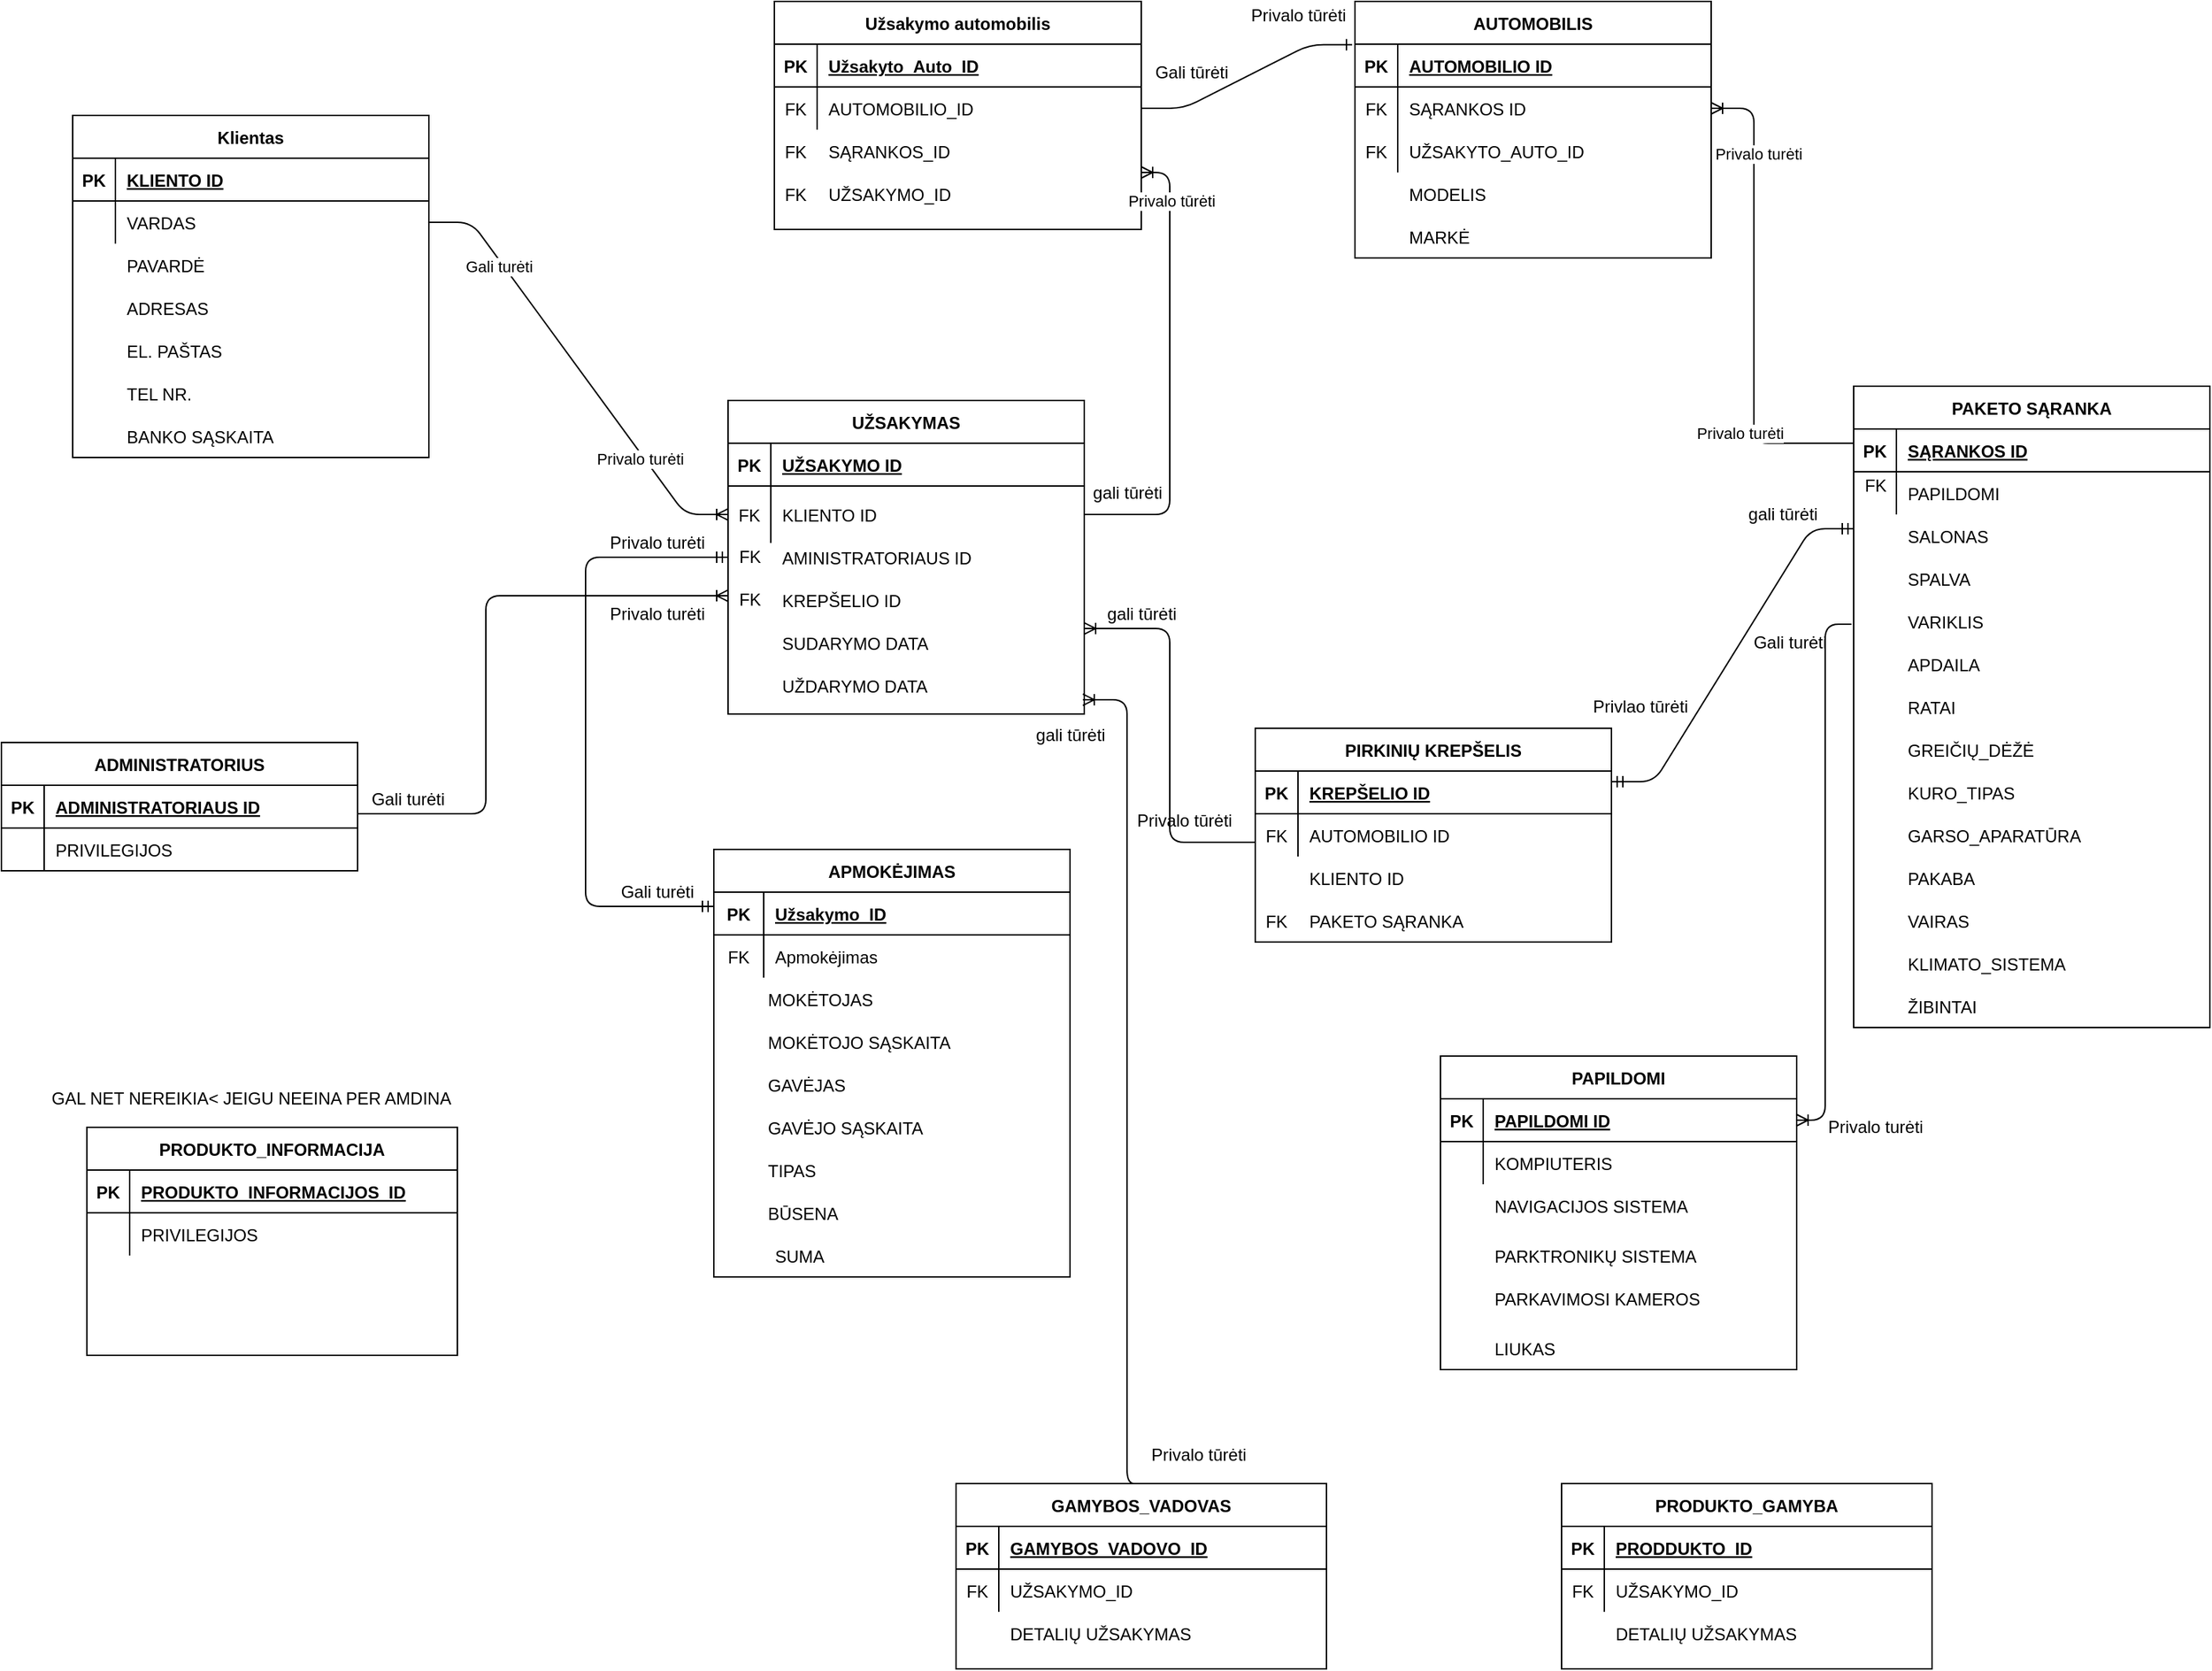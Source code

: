 <mxfile version="13.7.9" type="github">
  <diagram id="R2lEEEUBdFMjLlhIrx00" name="Page-1">
    <mxGraphModel dx="2076" dy="2260" grid="1" gridSize="10" guides="1" tooltips="1" connect="1" arrows="1" fold="1" page="1" pageScale="1" pageWidth="850" pageHeight="1100" math="0" shadow="0" extFonts="Permanent Marker^https://fonts.googleapis.com/css?family=Permanent+Marker">
      <root>
        <mxCell id="0" />
        <mxCell id="1" parent="0" />
        <mxCell id="_rreFQ8tZvN1P9uL5Hpa-2" value="VARDAS" style="shape=partialRectangle;overflow=hidden;connectable=0;fillColor=none;top=0;left=0;bottom=0;right=0;align=left;spacingLeft=6;" parent="1" vertex="1">
          <mxGeometry x="150" y="-600" width="220" height="30" as="geometry" />
        </mxCell>
        <mxCell id="_rreFQ8tZvN1P9uL5Hpa-3" value="PAVARDĖ" style="shape=partialRectangle;overflow=hidden;connectable=0;fillColor=none;top=0;left=0;bottom=0;right=0;align=left;spacingLeft=6;" parent="1" vertex="1">
          <mxGeometry x="150" y="-570" width="220" height="30" as="geometry" />
        </mxCell>
        <mxCell id="_rreFQ8tZvN1P9uL5Hpa-4" value="ADRESAS" style="shape=partialRectangle;overflow=hidden;connectable=0;fillColor=none;top=0;left=0;bottom=0;right=0;align=left;spacingLeft=6;" parent="1" vertex="1">
          <mxGeometry x="150" y="-540" width="220" height="30" as="geometry" />
        </mxCell>
        <mxCell id="_rreFQ8tZvN1P9uL5Hpa-5" value="EL. PAŠTAS" style="shape=partialRectangle;overflow=hidden;connectable=0;fillColor=none;top=0;left=0;bottom=0;right=0;align=left;spacingLeft=6;" parent="1" vertex="1">
          <mxGeometry x="150" y="-510" width="220" height="30" as="geometry" />
        </mxCell>
        <mxCell id="_rreFQ8tZvN1P9uL5Hpa-6" value="TEL NR." style="shape=partialRectangle;overflow=hidden;connectable=0;fillColor=none;top=0;left=0;bottom=0;right=0;align=left;spacingLeft=6;" parent="1" vertex="1">
          <mxGeometry x="150" y="-480" width="220" height="30" as="geometry" />
        </mxCell>
        <mxCell id="_rreFQ8tZvN1P9uL5Hpa-7" value="BANKO SĄSKAITA" style="shape=partialRectangle;overflow=hidden;connectable=0;fillColor=none;top=0;left=0;bottom=0;right=0;align=left;spacingLeft=6;" parent="1" vertex="1">
          <mxGeometry x="150" y="-450" width="220" height="30" as="geometry" />
        </mxCell>
        <mxCell id="_rreFQ8tZvN1P9uL5Hpa-22" value="" style="shape=partialRectangle;collapsible=0;dropTarget=0;pointerEvents=0;fillColor=none;points=[[0,0.5],[1,0.5]];portConstraint=eastwest;top=0;left=0;right=0;bottom=0;" parent="1" vertex="1">
          <mxGeometry x="975" y="-505" width="250" height="30" as="geometry" />
        </mxCell>
        <mxCell id="_rreFQ8tZvN1P9uL5Hpa-23" value="" style="shape=partialRectangle;overflow=hidden;connectable=0;fillColor=none;top=0;left=0;bottom=0;right=0;" parent="_rreFQ8tZvN1P9uL5Hpa-22" vertex="1">
          <mxGeometry width="30" height="30" as="geometry" />
        </mxCell>
        <mxCell id="_rreFQ8tZvN1P9uL5Hpa-25" value="MODELIS" style="shape=partialRectangle;overflow=hidden;connectable=0;fillColor=none;top=0;left=0;bottom=0;right=0;align=left;spacingLeft=6;" parent="1" vertex="1">
          <mxGeometry x="1050" y="-620" width="220" height="30" as="geometry" />
        </mxCell>
        <mxCell id="_rreFQ8tZvN1P9uL5Hpa-75" value="PAPILDOMI" style="shape=partialRectangle;overflow=hidden;connectable=0;fillColor=none;top=0;left=0;bottom=0;right=0;align=left;spacingLeft=6;" parent="1" vertex="1">
          <mxGeometry x="1400" y="-410" width="220" height="30" as="geometry" />
        </mxCell>
        <mxCell id="_rreFQ8tZvN1P9uL5Hpa-76" value="SALONAS" style="shape=partialRectangle;overflow=hidden;connectable=0;fillColor=none;top=0;left=0;bottom=0;right=0;align=left;spacingLeft=6;" parent="1" vertex="1">
          <mxGeometry x="1400" y="-380" width="220" height="30" as="geometry" />
        </mxCell>
        <mxCell id="_rreFQ8tZvN1P9uL5Hpa-77" value="SPALVA" style="shape=partialRectangle;overflow=hidden;connectable=0;fillColor=none;top=0;left=0;bottom=0;right=0;align=left;spacingLeft=6;" parent="1" vertex="1">
          <mxGeometry x="1400" y="-350" width="220" height="30" as="geometry" />
        </mxCell>
        <mxCell id="_rreFQ8tZvN1P9uL5Hpa-78" value="APDAILA" style="shape=partialRectangle;overflow=hidden;connectable=0;fillColor=none;top=0;left=0;bottom=0;right=0;align=left;spacingLeft=6;" parent="1" vertex="1">
          <mxGeometry x="1400" y="-290" width="220" height="30" as="geometry" />
        </mxCell>
        <mxCell id="_rreFQ8tZvN1P9uL5Hpa-79" value="VARIKLIS" style="shape=partialRectangle;overflow=hidden;connectable=0;fillColor=none;top=0;left=0;bottom=0;right=0;align=left;spacingLeft=6;" parent="1" vertex="1">
          <mxGeometry x="1400" y="-320" width="220" height="30" as="geometry" />
        </mxCell>
        <mxCell id="_rreFQ8tZvN1P9uL5Hpa-80" value="GREIČIŲ_DĖŽĖ" style="shape=partialRectangle;overflow=hidden;connectable=0;fillColor=none;top=0;left=0;bottom=0;right=0;align=left;spacingLeft=6;" parent="1" vertex="1">
          <mxGeometry x="1400" y="-230" width="220" height="30" as="geometry" />
        </mxCell>
        <mxCell id="_rreFQ8tZvN1P9uL5Hpa-81" value="KURO_TIPAS" style="shape=partialRectangle;overflow=hidden;connectable=0;fillColor=none;top=0;left=0;bottom=0;right=0;align=left;spacingLeft=6;" parent="1" vertex="1">
          <mxGeometry x="1400" y="-200" width="220" height="30" as="geometry" />
        </mxCell>
        <mxCell id="_rreFQ8tZvN1P9uL5Hpa-82" value="GARSO_APARATŪRA" style="shape=partialRectangle;overflow=hidden;connectable=0;fillColor=none;top=0;left=0;bottom=0;right=0;align=left;spacingLeft=6;" parent="1" vertex="1">
          <mxGeometry x="1400" y="-170" width="220" height="30" as="geometry" />
        </mxCell>
        <mxCell id="_rreFQ8tZvN1P9uL5Hpa-83" value="PAKABA" style="shape=partialRectangle;overflow=hidden;connectable=0;fillColor=none;top=0;left=0;bottom=0;right=0;align=left;spacingLeft=6;" parent="1" vertex="1">
          <mxGeometry x="1400" y="-140" width="220" height="30" as="geometry" />
        </mxCell>
        <mxCell id="_rreFQ8tZvN1P9uL5Hpa-84" value="VAIRAS" style="shape=partialRectangle;overflow=hidden;connectable=0;fillColor=none;top=0;left=0;bottom=0;right=0;align=left;spacingLeft=6;" parent="1" vertex="1">
          <mxGeometry x="1400" y="-110" width="220" height="30" as="geometry" />
        </mxCell>
        <mxCell id="_rreFQ8tZvN1P9uL5Hpa-85" value="KLIMATO_SISTEMA" style="shape=partialRectangle;overflow=hidden;connectable=0;fillColor=none;top=0;left=0;bottom=0;right=0;align=left;spacingLeft=6;" parent="1" vertex="1">
          <mxGeometry x="1400" y="-80" width="220" height="30" as="geometry" />
        </mxCell>
        <mxCell id="_rreFQ8tZvN1P9uL5Hpa-86" value="ŽIBINTAI" style="shape=partialRectangle;overflow=hidden;connectable=0;fillColor=none;top=0;left=0;bottom=0;right=0;align=left;spacingLeft=6;" parent="1" vertex="1">
          <mxGeometry x="1400" y="-50" width="220" height="30" as="geometry" />
        </mxCell>
        <mxCell id="_rreFQ8tZvN1P9uL5Hpa-87" value="NAVIGACIJOS SISTEMA" style="shape=partialRectangle;overflow=hidden;connectable=0;fillColor=none;top=0;left=0;bottom=0;right=0;align=left;spacingLeft=6;" parent="1" vertex="1">
          <mxGeometry x="1110" y="90" width="220" height="30" as="geometry" />
        </mxCell>
        <mxCell id="_rreFQ8tZvN1P9uL5Hpa-88" value="PARKTRONIKŲ SISTEMA" style="shape=partialRectangle;overflow=hidden;connectable=0;fillColor=none;top=0;left=0;bottom=0;right=0;align=left;spacingLeft=6;" parent="1" vertex="1">
          <mxGeometry x="1110" y="125" width="220" height="30" as="geometry" />
        </mxCell>
        <mxCell id="_rreFQ8tZvN1P9uL5Hpa-89" value="PARKAVIMOSI KAMEROS" style="shape=partialRectangle;overflow=hidden;connectable=0;fillColor=none;top=0;left=0;bottom=0;right=0;align=left;spacingLeft=6;" parent="1" vertex="1">
          <mxGeometry x="1110" y="155" width="220" height="30" as="geometry" />
        </mxCell>
        <mxCell id="_rreFQ8tZvN1P9uL5Hpa-90" value="LIUKAS" style="shape=partialRectangle;overflow=hidden;connectable=0;fillColor=none;top=0;left=0;bottom=0;right=0;align=left;spacingLeft=6;" parent="1" vertex="1">
          <mxGeometry x="1110" y="190" width="220" height="30" as="geometry" />
        </mxCell>
        <mxCell id="_rreFQ8tZvN1P9uL5Hpa-91" value="KOMPIUTERIS" style="shape=partialRectangle;overflow=hidden;connectable=0;fillColor=none;top=0;left=0;bottom=0;right=0;align=left;spacingLeft=6;" parent="1" vertex="1">
          <mxGeometry x="1110" y="60" width="220" height="30" as="geometry" />
        </mxCell>
        <mxCell id="_rreFQ8tZvN1P9uL5Hpa-106" value="" style="shape=partialRectangle;overflow=hidden;connectable=0;fillColor=none;top=0;left=0;bottom=0;right=0;align=left;spacingLeft=6;" parent="1" vertex="1">
          <mxGeometry x="610" y="-370" width="220" height="30" as="geometry" />
        </mxCell>
        <mxCell id="_rreFQ8tZvN1P9uL5Hpa-108" value="AMINISTRATORIAUS ID" style="shape=partialRectangle;overflow=hidden;connectable=0;fillColor=none;top=0;left=0;bottom=0;right=0;align=left;spacingLeft=6;" parent="1" vertex="1">
          <mxGeometry x="610" y="-365" width="220" height="30" as="geometry" />
        </mxCell>
        <mxCell id="_rreFQ8tZvN1P9uL5Hpa-109" value="UŽDARYMO DATA" style="shape=partialRectangle;overflow=hidden;connectable=0;fillColor=none;top=0;left=0;bottom=0;right=0;align=left;spacingLeft=6;" parent="1" vertex="1">
          <mxGeometry x="610" y="-275" width="220" height="30" as="geometry" />
        </mxCell>
        <mxCell id="_rreFQ8tZvN1P9uL5Hpa-126" value="MOKĖTOJAS" style="shape=partialRectangle;overflow=hidden;connectable=0;fillColor=none;top=0;left=0;bottom=0;right=0;align=left;spacingLeft=6;" parent="1" vertex="1">
          <mxGeometry x="600" y="-55" width="220" height="30" as="geometry" />
        </mxCell>
        <mxCell id="_rreFQ8tZvN1P9uL5Hpa-127" value="MOKĖTOJO SĄSKAITA" style="shape=partialRectangle;overflow=hidden;connectable=0;fillColor=none;top=0;left=0;bottom=0;right=0;align=left;spacingLeft=6;" parent="1" vertex="1">
          <mxGeometry x="600" y="-25" width="220" height="30" as="geometry" />
        </mxCell>
        <mxCell id="_rreFQ8tZvN1P9uL5Hpa-128" value="GAVĖJAS" style="shape=partialRectangle;overflow=hidden;connectable=0;fillColor=none;top=0;left=0;bottom=0;right=0;align=left;spacingLeft=6;" parent="1" vertex="1">
          <mxGeometry x="600" y="5" width="220" height="30" as="geometry" />
        </mxCell>
        <mxCell id="_rreFQ8tZvN1P9uL5Hpa-129" value="GAVĖJO SĄSKAITA" style="shape=partialRectangle;overflow=hidden;connectable=0;fillColor=none;top=0;left=0;bottom=0;right=0;align=left;spacingLeft=6;" parent="1" vertex="1">
          <mxGeometry x="600" y="35" width="220" height="30" as="geometry" />
        </mxCell>
        <mxCell id="_rreFQ8tZvN1P9uL5Hpa-130" value="TIPAS" style="shape=partialRectangle;overflow=hidden;connectable=0;fillColor=none;top=0;left=0;bottom=0;right=0;align=left;spacingLeft=6;" parent="1" vertex="1">
          <mxGeometry x="600" y="65" width="220" height="30" as="geometry" />
        </mxCell>
        <mxCell id="_rreFQ8tZvN1P9uL5Hpa-131" value="BŪSENA" style="shape=partialRectangle;overflow=hidden;connectable=0;fillColor=none;top=0;left=0;bottom=0;right=0;align=left;spacingLeft=6;" parent="1" vertex="1">
          <mxGeometry x="600" y="95" width="220" height="30" as="geometry" />
        </mxCell>
        <mxCell id="_rreFQ8tZvN1P9uL5Hpa-132" value="FK" style="text;html=1;align=center;verticalAlign=middle;resizable=0;points=[];autosize=1;" parent="1" vertex="1">
          <mxGeometry x="1370" y="-410" width="30" height="20" as="geometry" />
        </mxCell>
        <mxCell id="_rreFQ8tZvN1P9uL5Hpa-133" value="RATAI" style="shape=partialRectangle;overflow=hidden;connectable=0;fillColor=none;top=0;left=0;bottom=0;right=0;align=left;spacingLeft=6;" parent="1" vertex="1">
          <mxGeometry x="1400" y="-260" width="220" height="30" as="geometry" />
        </mxCell>
        <mxCell id="_rreFQ8tZvN1P9uL5Hpa-137" value="KLIENTO ID" style="shape=partialRectangle;overflow=hidden;connectable=0;fillColor=none;top=0;left=0;bottom=0;right=0;align=left;spacingLeft=6;" parent="1" vertex="1">
          <mxGeometry x="980" y="-140" width="220" height="30" as="geometry" />
        </mxCell>
        <mxCell id="_rreFQ8tZvN1P9uL5Hpa-119" value="Klientas" style="shape=table;startSize=30;container=1;collapsible=1;childLayout=tableLayout;fixedRows=1;rowLines=0;fontStyle=1;align=center;resizeLast=1;" parent="1" vertex="1">
          <mxGeometry x="120" y="-660" width="250" height="240" as="geometry" />
        </mxCell>
        <mxCell id="_rreFQ8tZvN1P9uL5Hpa-120" value="" style="shape=partialRectangle;collapsible=0;dropTarget=0;pointerEvents=0;fillColor=none;points=[[0,0.5],[1,0.5]];portConstraint=eastwest;top=0;left=0;right=0;bottom=1;" parent="_rreFQ8tZvN1P9uL5Hpa-119" vertex="1">
          <mxGeometry y="30" width="250" height="30" as="geometry" />
        </mxCell>
        <mxCell id="_rreFQ8tZvN1P9uL5Hpa-121" value="PK" style="shape=partialRectangle;overflow=hidden;connectable=0;fillColor=none;top=0;left=0;bottom=0;right=0;fontStyle=1;" parent="_rreFQ8tZvN1P9uL5Hpa-120" vertex="1">
          <mxGeometry width="30" height="30" as="geometry" />
        </mxCell>
        <mxCell id="_rreFQ8tZvN1P9uL5Hpa-122" value="KLIENTO ID" style="shape=partialRectangle;overflow=hidden;connectable=0;fillColor=none;top=0;left=0;bottom=0;right=0;align=left;spacingLeft=6;fontStyle=5;" parent="_rreFQ8tZvN1P9uL5Hpa-120" vertex="1">
          <mxGeometry x="30" width="220" height="30" as="geometry" />
        </mxCell>
        <mxCell id="_rreFQ8tZvN1P9uL5Hpa-123" value="" style="shape=partialRectangle;collapsible=0;dropTarget=0;pointerEvents=0;fillColor=none;points=[[0,0.5],[1,0.5]];portConstraint=eastwest;top=0;left=0;right=0;bottom=0;" parent="_rreFQ8tZvN1P9uL5Hpa-119" vertex="1">
          <mxGeometry y="60" width="250" height="30" as="geometry" />
        </mxCell>
        <mxCell id="_rreFQ8tZvN1P9uL5Hpa-124" value="" style="shape=partialRectangle;overflow=hidden;connectable=0;fillColor=none;top=0;left=0;bottom=0;right=0;" parent="_rreFQ8tZvN1P9uL5Hpa-123" vertex="1">
          <mxGeometry width="30" height="30" as="geometry" />
        </mxCell>
        <mxCell id="_rreFQ8tZvN1P9uL5Hpa-125" value="" style="shape=partialRectangle;overflow=hidden;connectable=0;fillColor=none;top=0;left=0;bottom=0;right=0;align=left;spacingLeft=6;" parent="_rreFQ8tZvN1P9uL5Hpa-123" vertex="1">
          <mxGeometry x="30" width="220" height="30" as="geometry" />
        </mxCell>
        <mxCell id="_rreFQ8tZvN1P9uL5Hpa-99" value="UŽSAKYMAS" style="shape=table;startSize=30;container=1;collapsible=1;childLayout=tableLayout;fixedRows=1;rowLines=0;fontStyle=1;align=center;resizeLast=1;" parent="1" vertex="1">
          <mxGeometry x="580" y="-460" width="250" height="220" as="geometry" />
        </mxCell>
        <mxCell id="_rreFQ8tZvN1P9uL5Hpa-100" value="" style="shape=partialRectangle;collapsible=0;dropTarget=0;pointerEvents=0;fillColor=none;points=[[0,0.5],[1,0.5]];portConstraint=eastwest;top=0;left=0;right=0;bottom=1;" parent="_rreFQ8tZvN1P9uL5Hpa-99" vertex="1">
          <mxGeometry y="30" width="250" height="30" as="geometry" />
        </mxCell>
        <mxCell id="_rreFQ8tZvN1P9uL5Hpa-101" value="PK" style="shape=partialRectangle;overflow=hidden;connectable=0;fillColor=none;top=0;left=0;bottom=0;right=0;fontStyle=1;" parent="_rreFQ8tZvN1P9uL5Hpa-100" vertex="1">
          <mxGeometry width="30" height="30" as="geometry" />
        </mxCell>
        <mxCell id="_rreFQ8tZvN1P9uL5Hpa-102" value="UŽSAKYMO ID" style="shape=partialRectangle;overflow=hidden;connectable=0;fillColor=none;top=0;left=0;bottom=0;right=0;align=left;spacingLeft=6;fontStyle=5;" parent="_rreFQ8tZvN1P9uL5Hpa-100" vertex="1">
          <mxGeometry x="30" width="220" height="30" as="geometry" />
        </mxCell>
        <mxCell id="_rreFQ8tZvN1P9uL5Hpa-103" value="" style="shape=partialRectangle;collapsible=0;dropTarget=0;pointerEvents=0;fillColor=none;points=[[0,0.5],[1,0.5]];portConstraint=eastwest;top=0;left=0;right=0;bottom=0;" parent="_rreFQ8tZvN1P9uL5Hpa-99" vertex="1">
          <mxGeometry y="60" width="250" height="40" as="geometry" />
        </mxCell>
        <mxCell id="_rreFQ8tZvN1P9uL5Hpa-104" value="FK" style="shape=partialRectangle;overflow=hidden;connectable=0;fillColor=none;top=0;left=0;bottom=0;right=0;" parent="_rreFQ8tZvN1P9uL5Hpa-103" vertex="1">
          <mxGeometry width="30" height="40" as="geometry" />
        </mxCell>
        <mxCell id="_rreFQ8tZvN1P9uL5Hpa-105" value="KLIENTO ID" style="shape=partialRectangle;overflow=hidden;connectable=0;fillColor=none;top=0;left=0;bottom=0;right=0;align=left;spacingLeft=6;" parent="_rreFQ8tZvN1P9uL5Hpa-103" vertex="1">
          <mxGeometry x="30" width="220" height="40" as="geometry" />
        </mxCell>
        <mxCell id="_rreFQ8tZvN1P9uL5Hpa-142" value="" style="edgeStyle=entityRelationEdgeStyle;fontSize=12;html=1;endArrow=ERoneToMany;entryX=0;entryY=0.5;entryDx=0;entryDy=0;exitX=1;exitY=0.5;exitDx=0;exitDy=0;" parent="1" source="_rreFQ8tZvN1P9uL5Hpa-123" target="_rreFQ8tZvN1P9uL5Hpa-103" edge="1">
          <mxGeometry width="100" height="100" relative="1" as="geometry">
            <mxPoint x="460" y="-450" as="sourcePoint" />
            <mxPoint x="530" y="-580" as="targetPoint" />
          </mxGeometry>
        </mxCell>
        <mxCell id="_rreFQ8tZvN1P9uL5Hpa-143" value="Gali turėti" style="edgeLabel;html=1;align=center;verticalAlign=middle;resizable=0;points=[];" parent="_rreFQ8tZvN1P9uL5Hpa-142" vertex="1" connectable="0">
          <mxGeometry x="-0.577" y="-3" relative="1" as="geometry">
            <mxPoint as="offset" />
          </mxGeometry>
        </mxCell>
        <mxCell id="_rreFQ8tZvN1P9uL5Hpa-144" value="Privalo turėti" style="edgeLabel;html=1;align=center;verticalAlign=middle;resizable=0;points=[];" parent="_rreFQ8tZvN1P9uL5Hpa-142" vertex="1" connectable="0">
          <mxGeometry x="0.485" y="-3" relative="1" as="geometry">
            <mxPoint as="offset" />
          </mxGeometry>
        </mxCell>
        <mxCell id="_rreFQ8tZvN1P9uL5Hpa-149" value="SUDARYMO DATA" style="shape=partialRectangle;overflow=hidden;connectable=0;fillColor=none;top=0;left=0;bottom=0;right=0;align=left;spacingLeft=6;" parent="1" vertex="1">
          <mxGeometry x="610" y="-305" width="220" height="30" as="geometry" />
        </mxCell>
        <mxCell id="_rreFQ8tZvN1P9uL5Hpa-150" value="FK" style="text;html=1;align=center;verticalAlign=middle;resizable=0;points=[];autosize=1;" parent="1" vertex="1">
          <mxGeometry x="580" y="-360" width="30" height="20" as="geometry" />
        </mxCell>
        <mxCell id="_rreFQ8tZvN1P9uL5Hpa-155" value="" style="edgeStyle=elbowEdgeStyle;fontSize=12;html=1;endArrow=ERoneToMany;" parent="1" edge="1">
          <mxGeometry width="100" height="100" relative="1" as="geometry">
            <mxPoint x="320" y="-170" as="sourcePoint" />
            <mxPoint x="580" y="-323" as="targetPoint" />
            <Array as="points">
              <mxPoint x="410" y="-77" />
            </Array>
          </mxGeometry>
        </mxCell>
        <mxCell id="_rreFQ8tZvN1P9uL5Hpa-156" value="Privalo turėti" style="text;html=1;align=center;verticalAlign=middle;resizable=0;points=[];autosize=1;" parent="1" vertex="1">
          <mxGeometry x="490" y="-320" width="80" height="20" as="geometry" />
        </mxCell>
        <mxCell id="_rreFQ8tZvN1P9uL5Hpa-110" value="ADMINISTRATORIUS" style="shape=table;startSize=30;container=1;collapsible=1;childLayout=tableLayout;fixedRows=1;rowLines=0;fontStyle=1;align=center;resizeLast=1;" parent="1" vertex="1">
          <mxGeometry x="70" y="-220" width="250" height="90" as="geometry" />
        </mxCell>
        <mxCell id="_rreFQ8tZvN1P9uL5Hpa-111" value="" style="shape=partialRectangle;collapsible=0;dropTarget=0;pointerEvents=0;fillColor=none;points=[[0,0.5],[1,0.5]];portConstraint=eastwest;top=0;left=0;right=0;bottom=1;" parent="_rreFQ8tZvN1P9uL5Hpa-110" vertex="1">
          <mxGeometry y="30" width="250" height="30" as="geometry" />
        </mxCell>
        <mxCell id="_rreFQ8tZvN1P9uL5Hpa-112" value="PK" style="shape=partialRectangle;overflow=hidden;connectable=0;fillColor=none;top=0;left=0;bottom=0;right=0;fontStyle=1;" parent="_rreFQ8tZvN1P9uL5Hpa-111" vertex="1">
          <mxGeometry width="30" height="30" as="geometry" />
        </mxCell>
        <mxCell id="_rreFQ8tZvN1P9uL5Hpa-113" value="ADMINISTRATORIAUS ID" style="shape=partialRectangle;overflow=hidden;connectable=0;fillColor=none;top=0;left=0;bottom=0;right=0;align=left;spacingLeft=6;fontStyle=5;" parent="_rreFQ8tZvN1P9uL5Hpa-111" vertex="1">
          <mxGeometry x="30" width="220" height="30" as="geometry" />
        </mxCell>
        <mxCell id="_rreFQ8tZvN1P9uL5Hpa-114" value="" style="shape=partialRectangle;collapsible=0;dropTarget=0;pointerEvents=0;fillColor=none;points=[[0,0.5],[1,0.5]];portConstraint=eastwest;top=0;left=0;right=0;bottom=0;" parent="_rreFQ8tZvN1P9uL5Hpa-110" vertex="1">
          <mxGeometry y="60" width="250" height="30" as="geometry" />
        </mxCell>
        <mxCell id="_rreFQ8tZvN1P9uL5Hpa-115" value="" style="shape=partialRectangle;overflow=hidden;connectable=0;fillColor=none;top=0;left=0;bottom=0;right=0;" parent="_rreFQ8tZvN1P9uL5Hpa-114" vertex="1">
          <mxGeometry width="30" height="30" as="geometry" />
        </mxCell>
        <mxCell id="_rreFQ8tZvN1P9uL5Hpa-116" value="PRIVILEGIJOS" style="shape=partialRectangle;overflow=hidden;connectable=0;fillColor=none;top=0;left=0;bottom=0;right=0;align=left;spacingLeft=6;" parent="_rreFQ8tZvN1P9uL5Hpa-114" vertex="1">
          <mxGeometry x="30" width="220" height="30" as="geometry" />
        </mxCell>
        <mxCell id="_rreFQ8tZvN1P9uL5Hpa-157" value="Gali turėti" style="text;html=1;align=center;verticalAlign=middle;resizable=0;points=[];autosize=1;" parent="1" vertex="1">
          <mxGeometry x="320" y="-190" width="70" height="20" as="geometry" />
        </mxCell>
        <mxCell id="_rreFQ8tZvN1P9uL5Hpa-159" value="Privalo turėti" style="text;html=1;align=center;verticalAlign=middle;resizable=0;points=[];autosize=1;" parent="1" vertex="1">
          <mxGeometry x="490" y="-370" width="80" height="20" as="geometry" />
        </mxCell>
        <mxCell id="_rreFQ8tZvN1P9uL5Hpa-160" value="Gali turėti" style="text;html=1;align=center;verticalAlign=middle;resizable=0;points=[];autosize=1;" parent="1" vertex="1">
          <mxGeometry x="495" y="-125" width="70" height="20" as="geometry" />
        </mxCell>
        <mxCell id="_rreFQ8tZvN1P9uL5Hpa-167" value="" style="edgeStyle=elbowEdgeStyle;fontSize=12;html=1;endArrow=ERoneToMany;entryX=1;entryY=0.5;entryDx=0;entryDy=0;" parent="1" target="C-vyLk0tnHw3VtMMgP7b-6" edge="1">
          <mxGeometry width="100" height="100" relative="1" as="geometry">
            <mxPoint x="1370" y="-430" as="sourcePoint" />
            <mxPoint x="1330" y="-575" as="targetPoint" />
            <Array as="points">
              <mxPoint x="1300" y="-420" />
              <mxPoint x="1300" y="-510" />
              <mxPoint x="1290" y="-520" />
              <mxPoint x="1360" y="-530" />
            </Array>
          </mxGeometry>
        </mxCell>
        <mxCell id="_rreFQ8tZvN1P9uL5Hpa-168" value="Privalo turėti" style="edgeLabel;html=1;align=center;verticalAlign=middle;resizable=0;points=[];" parent="_rreFQ8tZvN1P9uL5Hpa-167" vertex="1" connectable="0">
          <mxGeometry x="0.715" y="-4" relative="1" as="geometry">
            <mxPoint x="-1.67" y="14" as="offset" />
          </mxGeometry>
        </mxCell>
        <mxCell id="_rreFQ8tZvN1P9uL5Hpa-169" value="Privalo turėti" style="edgeLabel;html=1;align=center;verticalAlign=middle;resizable=0;points=[];" parent="_rreFQ8tZvN1P9uL5Hpa-167" vertex="1" connectable="0">
          <mxGeometry x="-0.415" y="3" relative="1" as="geometry">
            <mxPoint x="-7" y="21" as="offset" />
          </mxGeometry>
        </mxCell>
        <mxCell id="_rreFQ8tZvN1P9uL5Hpa-170" value="" style="edgeStyle=elbowEdgeStyle;fontSize=12;html=1;endArrow=ERoneToMany;entryX=1;entryY=0.5;entryDx=0;entryDy=0;exitX=1.12;exitY=-0.15;exitDx=0;exitDy=0;exitPerimeter=0;" parent="1" source="_rreFQ8tZvN1P9uL5Hpa-172" target="_rreFQ8tZvN1P9uL5Hpa-16" edge="1">
          <mxGeometry width="100" height="100" relative="1" as="geometry">
            <mxPoint x="1360" y="-350" as="sourcePoint" />
            <mxPoint x="1190" y="-145" as="targetPoint" />
            <Array as="points">
              <mxPoint x="1350" y="-80" />
              <mxPoint x="1260" y="-330" />
            </Array>
          </mxGeometry>
        </mxCell>
        <mxCell id="_rreFQ8tZvN1P9uL5Hpa-171" value="Privalo turėti" style="text;html=1;align=center;verticalAlign=middle;resizable=0;points=[];autosize=1;" parent="1" vertex="1">
          <mxGeometry x="1345" y="40" width="80" height="20" as="geometry" />
        </mxCell>
        <mxCell id="_rreFQ8tZvN1P9uL5Hpa-172" value="Gali turėti" style="text;html=1;align=center;verticalAlign=middle;resizable=0;points=[];autosize=1;" parent="1" vertex="1">
          <mxGeometry x="1290" y="-300" width="70" height="20" as="geometry" />
        </mxCell>
        <mxCell id="5hBawhoNTrniM8IU30Z3-1" value="" style="edgeStyle=elbowEdgeStyle;fontSize=12;html=1;endArrow=ERmandOne;startArrow=ERmandOne;entryX=0;entryY=0.5;entryDx=0;entryDy=0;" parent="1" target="_rreFQ8tZvN1P9uL5Hpa-99" edge="1">
          <mxGeometry width="100" height="100" relative="1" as="geometry">
            <mxPoint x="570" y="-105" as="sourcePoint" />
            <mxPoint x="620" y="-340" as="targetPoint" />
            <Array as="points">
              <mxPoint x="480" y="-300" />
            </Array>
          </mxGeometry>
        </mxCell>
        <mxCell id="5hBawhoNTrniM8IU30Z3-4" value="FK" style="text;html=1;align=center;verticalAlign=middle;resizable=0;points=[];autosize=1;" parent="1" vertex="1">
          <mxGeometry x="580" y="-330" width="30" height="20" as="geometry" />
        </mxCell>
        <mxCell id="5hBawhoNTrniM8IU30Z3-5" value="KREPŠELIO ID" style="shape=partialRectangle;overflow=hidden;connectable=0;fillColor=none;top=0;left=0;bottom=0;right=0;align=left;spacingLeft=6;" parent="1" vertex="1">
          <mxGeometry x="610" y="-335" width="220" height="30" as="geometry" />
        </mxCell>
        <mxCell id="y4-3eZg2eUFQi9AqtClR-2" value="SUMA" style="shape=partialRectangle;overflow=hidden;connectable=0;fillColor=none;top=0;left=0;bottom=0;right=0;align=left;spacingLeft=6;" vertex="1" parent="1">
          <mxGeometry x="605" y="125" width="215" height="30" as="geometry" />
        </mxCell>
        <mxCell id="C-vyLk0tnHw3VtMMgP7b-2" value="AUTOMOBILIS" style="shape=table;startSize=30;container=1;collapsible=1;childLayout=tableLayout;fixedRows=1;rowLines=0;fontStyle=1;align=center;resizeLast=1;" parent="1" vertex="1">
          <mxGeometry x="1020" y="-740" width="250" height="180" as="geometry" />
        </mxCell>
        <mxCell id="C-vyLk0tnHw3VtMMgP7b-3" value="" style="shape=partialRectangle;collapsible=0;dropTarget=0;pointerEvents=0;fillColor=none;points=[[0,0.5],[1,0.5]];portConstraint=eastwest;top=0;left=0;right=0;bottom=1;" parent="C-vyLk0tnHw3VtMMgP7b-2" vertex="1">
          <mxGeometry y="30" width="250" height="30" as="geometry" />
        </mxCell>
        <mxCell id="C-vyLk0tnHw3VtMMgP7b-4" value="PK" style="shape=partialRectangle;overflow=hidden;connectable=0;fillColor=none;top=0;left=0;bottom=0;right=0;fontStyle=1;" parent="C-vyLk0tnHw3VtMMgP7b-3" vertex="1">
          <mxGeometry width="30" height="30" as="geometry" />
        </mxCell>
        <mxCell id="C-vyLk0tnHw3VtMMgP7b-5" value="AUTOMOBILIO ID" style="shape=partialRectangle;overflow=hidden;connectable=0;fillColor=none;top=0;left=0;bottom=0;right=0;align=left;spacingLeft=6;fontStyle=5;" parent="C-vyLk0tnHw3VtMMgP7b-3" vertex="1">
          <mxGeometry x="30" width="220" height="30" as="geometry" />
        </mxCell>
        <mxCell id="C-vyLk0tnHw3VtMMgP7b-6" value="" style="shape=partialRectangle;collapsible=0;dropTarget=0;pointerEvents=0;fillColor=none;points=[[0,0.5],[1,0.5]];portConstraint=eastwest;top=0;left=0;right=0;bottom=0;" parent="C-vyLk0tnHw3VtMMgP7b-2" vertex="1">
          <mxGeometry y="60" width="250" height="30" as="geometry" />
        </mxCell>
        <mxCell id="C-vyLk0tnHw3VtMMgP7b-7" value="FK" style="shape=partialRectangle;overflow=hidden;connectable=0;fillColor=none;top=0;left=0;bottom=0;right=0;" parent="C-vyLk0tnHw3VtMMgP7b-6" vertex="1">
          <mxGeometry width="30" height="30" as="geometry" />
        </mxCell>
        <mxCell id="C-vyLk0tnHw3VtMMgP7b-8" value="SĄRANKOS ID" style="shape=partialRectangle;overflow=hidden;connectable=0;fillColor=none;top=0;left=0;bottom=0;right=0;align=left;spacingLeft=6;" parent="C-vyLk0tnHw3VtMMgP7b-6" vertex="1">
          <mxGeometry x="30" width="220" height="30" as="geometry" />
        </mxCell>
        <mxCell id="C-vyLk0tnHw3VtMMgP7b-9" value="" style="shape=partialRectangle;collapsible=0;dropTarget=0;pointerEvents=0;fillColor=none;points=[[0,0.5],[1,0.5]];portConstraint=eastwest;top=0;left=0;right=0;bottom=0;" parent="C-vyLk0tnHw3VtMMgP7b-2" vertex="1">
          <mxGeometry y="90" width="250" height="30" as="geometry" />
        </mxCell>
        <mxCell id="C-vyLk0tnHw3VtMMgP7b-10" value="" style="shape=partialRectangle;overflow=hidden;connectable=0;fillColor=none;top=0;left=0;bottom=0;right=0;" parent="C-vyLk0tnHw3VtMMgP7b-9" vertex="1">
          <mxGeometry width="30" height="30" as="geometry" />
        </mxCell>
        <mxCell id="C-vyLk0tnHw3VtMMgP7b-11" value="UŽSAKYTO_AUTO_ID" style="shape=partialRectangle;overflow=hidden;connectable=0;fillColor=none;top=0;left=0;bottom=0;right=0;align=left;spacingLeft=6;" parent="C-vyLk0tnHw3VtMMgP7b-9" vertex="1">
          <mxGeometry x="30" width="220" height="30" as="geometry" />
        </mxCell>
        <mxCell id="_rreFQ8tZvN1P9uL5Hpa-68" value="PAKETO SĄRANKA" style="shape=table;startSize=30;container=1;collapsible=1;childLayout=tableLayout;fixedRows=1;rowLines=0;fontStyle=1;align=center;resizeLast=1;" parent="1" vertex="1">
          <mxGeometry x="1370" y="-470" width="250" height="450" as="geometry" />
        </mxCell>
        <mxCell id="_rreFQ8tZvN1P9uL5Hpa-69" value="" style="shape=partialRectangle;collapsible=0;dropTarget=0;pointerEvents=0;fillColor=none;points=[[0,0.5],[1,0.5]];portConstraint=eastwest;top=0;left=0;right=0;bottom=1;" parent="_rreFQ8tZvN1P9uL5Hpa-68" vertex="1">
          <mxGeometry y="30" width="250" height="30" as="geometry" />
        </mxCell>
        <mxCell id="_rreFQ8tZvN1P9uL5Hpa-70" value="PK" style="shape=partialRectangle;overflow=hidden;connectable=0;fillColor=none;top=0;left=0;bottom=0;right=0;fontStyle=1;" parent="_rreFQ8tZvN1P9uL5Hpa-69" vertex="1">
          <mxGeometry width="30" height="30" as="geometry" />
        </mxCell>
        <mxCell id="_rreFQ8tZvN1P9uL5Hpa-71" value="SĄRANKOS ID" style="shape=partialRectangle;overflow=hidden;connectable=0;fillColor=none;top=0;left=0;bottom=0;right=0;align=left;spacingLeft=6;fontStyle=5;" parent="_rreFQ8tZvN1P9uL5Hpa-69" vertex="1">
          <mxGeometry x="30" width="220" height="30" as="geometry" />
        </mxCell>
        <mxCell id="_rreFQ8tZvN1P9uL5Hpa-72" value="" style="shape=partialRectangle;collapsible=0;dropTarget=0;pointerEvents=0;fillColor=none;points=[[0,0.5],[1,0.5]];portConstraint=eastwest;top=0;left=0;right=0;bottom=0;" parent="_rreFQ8tZvN1P9uL5Hpa-68" vertex="1">
          <mxGeometry y="60" width="250" height="30" as="geometry" />
        </mxCell>
        <mxCell id="_rreFQ8tZvN1P9uL5Hpa-73" value="" style="shape=partialRectangle;overflow=hidden;connectable=0;fillColor=none;top=0;left=0;bottom=0;right=0;" parent="_rreFQ8tZvN1P9uL5Hpa-72" vertex="1">
          <mxGeometry width="30" height="30" as="geometry" />
        </mxCell>
        <mxCell id="_rreFQ8tZvN1P9uL5Hpa-74" value="" style="shape=partialRectangle;overflow=hidden;connectable=0;fillColor=none;top=0;left=0;bottom=0;right=0;align=left;spacingLeft=6;" parent="_rreFQ8tZvN1P9uL5Hpa-72" vertex="1">
          <mxGeometry x="30" width="220" height="30" as="geometry" />
        </mxCell>
        <mxCell id="_rreFQ8tZvN1P9uL5Hpa-15" value="PAPILDOMI" style="shape=table;startSize=30;container=1;collapsible=1;childLayout=tableLayout;fixedRows=1;rowLines=0;fontStyle=1;align=center;resizeLast=1;" parent="1" vertex="1">
          <mxGeometry x="1080" width="250" height="220" as="geometry" />
        </mxCell>
        <mxCell id="_rreFQ8tZvN1P9uL5Hpa-16" value="" style="shape=partialRectangle;collapsible=0;dropTarget=0;pointerEvents=0;fillColor=none;points=[[0,0.5],[1,0.5]];portConstraint=eastwest;top=0;left=0;right=0;bottom=1;" parent="_rreFQ8tZvN1P9uL5Hpa-15" vertex="1">
          <mxGeometry y="30" width="250" height="30" as="geometry" />
        </mxCell>
        <mxCell id="_rreFQ8tZvN1P9uL5Hpa-17" value="PK" style="shape=partialRectangle;overflow=hidden;connectable=0;fillColor=none;top=0;left=0;bottom=0;right=0;fontStyle=1;" parent="_rreFQ8tZvN1P9uL5Hpa-16" vertex="1">
          <mxGeometry width="30" height="30" as="geometry" />
        </mxCell>
        <mxCell id="_rreFQ8tZvN1P9uL5Hpa-18" value="PAPILDOMI ID" style="shape=partialRectangle;overflow=hidden;connectable=0;fillColor=none;top=0;left=0;bottom=0;right=0;align=left;spacingLeft=6;fontStyle=5;" parent="_rreFQ8tZvN1P9uL5Hpa-16" vertex="1">
          <mxGeometry x="30" width="220" height="30" as="geometry" />
        </mxCell>
        <mxCell id="_rreFQ8tZvN1P9uL5Hpa-19" value="" style="shape=partialRectangle;collapsible=0;dropTarget=0;pointerEvents=0;fillColor=none;points=[[0,0.5],[1,0.5]];portConstraint=eastwest;top=0;left=0;right=0;bottom=0;" parent="_rreFQ8tZvN1P9uL5Hpa-15" vertex="1">
          <mxGeometry y="60" width="250" height="30" as="geometry" />
        </mxCell>
        <mxCell id="_rreFQ8tZvN1P9uL5Hpa-20" value="" style="shape=partialRectangle;overflow=hidden;connectable=0;fillColor=none;top=0;left=0;bottom=0;right=0;" parent="_rreFQ8tZvN1P9uL5Hpa-19" vertex="1">
          <mxGeometry width="30" height="30" as="geometry" />
        </mxCell>
        <mxCell id="_rreFQ8tZvN1P9uL5Hpa-21" value="" style="shape=partialRectangle;overflow=hidden;connectable=0;fillColor=none;top=0;left=0;bottom=0;right=0;align=left;spacingLeft=6;" parent="_rreFQ8tZvN1P9uL5Hpa-19" vertex="1">
          <mxGeometry x="30" width="220" height="30" as="geometry" />
        </mxCell>
        <mxCell id="y4-3eZg2eUFQi9AqtClR-17" value="SĄRANKOS_ID" style="shape=partialRectangle;overflow=hidden;connectable=0;fillColor=none;top=0;left=0;bottom=0;right=0;align=left;spacingLeft=6;" vertex="1" parent="1">
          <mxGeometry x="642.5" y="-650" width="220" height="30" as="geometry" />
        </mxCell>
        <mxCell id="y4-3eZg2eUFQi9AqtClR-19" value="FK" style="shape=partialRectangle;overflow=hidden;connectable=0;fillColor=none;top=0;left=0;bottom=0;right=0;" vertex="1" parent="1">
          <mxGeometry x="612.5" y="-650" width="30" height="30" as="geometry" />
        </mxCell>
        <mxCell id="y4-3eZg2eUFQi9AqtClR-9" value="Užsakymo automobilis" style="shape=table;startSize=30;container=1;collapsible=1;childLayout=tableLayout;fixedRows=1;rowLines=0;fontStyle=1;align=center;resizeLast=1;" vertex="1" parent="1">
          <mxGeometry x="612.5" y="-740" width="257.5" height="160" as="geometry" />
        </mxCell>
        <mxCell id="y4-3eZg2eUFQi9AqtClR-10" value="" style="shape=partialRectangle;collapsible=0;dropTarget=0;pointerEvents=0;fillColor=none;points=[[0,0.5],[1,0.5]];portConstraint=eastwest;top=0;left=0;right=0;bottom=1;" vertex="1" parent="y4-3eZg2eUFQi9AqtClR-9">
          <mxGeometry y="30" width="257.5" height="30" as="geometry" />
        </mxCell>
        <mxCell id="y4-3eZg2eUFQi9AqtClR-11" value="PK" style="shape=partialRectangle;overflow=hidden;connectable=0;fillColor=none;top=0;left=0;bottom=0;right=0;fontStyle=1;" vertex="1" parent="y4-3eZg2eUFQi9AqtClR-10">
          <mxGeometry width="30" height="30" as="geometry" />
        </mxCell>
        <mxCell id="y4-3eZg2eUFQi9AqtClR-12" value="Užsakyto_Auto_ID" style="shape=partialRectangle;overflow=hidden;connectable=0;fillColor=none;top=0;left=0;bottom=0;right=0;align=left;spacingLeft=6;fontStyle=5;" vertex="1" parent="y4-3eZg2eUFQi9AqtClR-10">
          <mxGeometry x="30" width="227.5" height="30" as="geometry" />
        </mxCell>
        <mxCell id="y4-3eZg2eUFQi9AqtClR-13" value="" style="shape=partialRectangle;collapsible=0;dropTarget=0;pointerEvents=0;fillColor=none;points=[[0,0.5],[1,0.5]];portConstraint=eastwest;top=0;left=0;right=0;bottom=0;" vertex="1" parent="y4-3eZg2eUFQi9AqtClR-9">
          <mxGeometry y="60" width="257.5" height="30" as="geometry" />
        </mxCell>
        <mxCell id="y4-3eZg2eUFQi9AqtClR-14" value="FK" style="shape=partialRectangle;overflow=hidden;connectable=0;fillColor=none;top=0;left=0;bottom=0;right=0;" vertex="1" parent="y4-3eZg2eUFQi9AqtClR-13">
          <mxGeometry width="30" height="30" as="geometry" />
        </mxCell>
        <mxCell id="y4-3eZg2eUFQi9AqtClR-15" value="AUTOMOBILIO_ID" style="shape=partialRectangle;overflow=hidden;connectable=0;fillColor=none;top=0;left=0;bottom=0;right=0;align=left;spacingLeft=6;" vertex="1" parent="y4-3eZg2eUFQi9AqtClR-13">
          <mxGeometry x="30" width="227.5" height="30" as="geometry" />
        </mxCell>
        <mxCell id="y4-3eZg2eUFQi9AqtClR-20" value="" style="edgeStyle=elbowEdgeStyle;fontSize=12;html=1;endArrow=ERoneToMany;exitX=1;exitY=0.5;exitDx=0;exitDy=0;" edge="1" parent="1" source="_rreFQ8tZvN1P9uL5Hpa-103">
          <mxGeometry width="100" height="100" relative="1" as="geometry">
            <mxPoint x="660" y="-450" as="sourcePoint" />
            <mxPoint x="870" y="-620" as="targetPoint" />
            <Array as="points">
              <mxPoint x="890" y="-540" />
            </Array>
          </mxGeometry>
        </mxCell>
        <mxCell id="y4-3eZg2eUFQi9AqtClR-22" value="Privalo tūrėti" style="edgeLabel;html=1;align=center;verticalAlign=middle;resizable=0;points=[];" vertex="1" connectable="0" parent="y4-3eZg2eUFQi9AqtClR-20">
          <mxGeometry x="-0.81" y="7" relative="1" as="geometry">
            <mxPoint x="30" y="-213" as="offset" />
          </mxGeometry>
        </mxCell>
        <mxCell id="y4-3eZg2eUFQi9AqtClR-21" value="gali tūrėti" style="text;html=1;align=center;verticalAlign=middle;resizable=0;points=[];autosize=1;" vertex="1" parent="1">
          <mxGeometry x="830" y="-405" width="60" height="20" as="geometry" />
        </mxCell>
        <mxCell id="y4-3eZg2eUFQi9AqtClR-27" value="UŽSAKYMO_ID" style="shape=partialRectangle;overflow=hidden;connectable=0;fillColor=none;top=0;left=0;bottom=0;right=0;align=left;spacingLeft=6;" vertex="1" parent="1">
          <mxGeometry x="642.5" y="-620" width="220" height="30" as="geometry" />
        </mxCell>
        <mxCell id="y4-3eZg2eUFQi9AqtClR-28" value="FK" style="shape=partialRectangle;overflow=hidden;connectable=0;fillColor=none;top=0;left=0;bottom=0;right=0;" vertex="1" parent="1">
          <mxGeometry x="612.5" y="-620" width="30" height="30" as="geometry" />
        </mxCell>
        <mxCell id="y4-3eZg2eUFQi9AqtClR-29" value="" style="edgeStyle=entityRelationEdgeStyle;fontSize=12;html=1;endArrow=ERone;endFill=1;entryX=-0.008;entryY=0.169;entryDx=0;entryDy=0;entryPerimeter=0;exitX=1;exitY=0.5;exitDx=0;exitDy=0;" edge="1" parent="1" source="y4-3eZg2eUFQi9AqtClR-13" target="C-vyLk0tnHw3VtMMgP7b-2">
          <mxGeometry width="100" height="100" relative="1" as="geometry">
            <mxPoint x="890" y="-590" as="sourcePoint" />
            <mxPoint x="990" y="-690" as="targetPoint" />
          </mxGeometry>
        </mxCell>
        <mxCell id="y4-3eZg2eUFQi9AqtClR-30" value="Privalo tūrėti" style="text;html=1;align=center;verticalAlign=middle;resizable=0;points=[];autosize=1;" vertex="1" parent="1">
          <mxGeometry x="940" y="-740" width="80" height="20" as="geometry" />
        </mxCell>
        <mxCell id="y4-3eZg2eUFQi9AqtClR-31" value="Gali tūrėti" style="text;html=1;align=center;verticalAlign=middle;resizable=0;points=[];autosize=1;" vertex="1" parent="1">
          <mxGeometry x="870" y="-700" width="70" height="20" as="geometry" />
        </mxCell>
        <mxCell id="y4-3eZg2eUFQi9AqtClR-32" value="MARKĖ" style="shape=partialRectangle;overflow=hidden;connectable=0;fillColor=none;top=0;left=0;bottom=0;right=0;align=left;spacingLeft=6;" vertex="1" parent="1">
          <mxGeometry x="1050" y="-590" width="220" height="30" as="geometry" />
        </mxCell>
        <mxCell id="y4-3eZg2eUFQi9AqtClR-33" value="FK" style="shape=partialRectangle;overflow=hidden;connectable=0;fillColor=none;top=0;left=0;bottom=0;right=0;" vertex="1" parent="1">
          <mxGeometry x="1020" y="-650" width="30" height="30" as="geometry" />
        </mxCell>
        <mxCell id="_rreFQ8tZvN1P9uL5Hpa-92" value="PIRKINIŲ KREPŠELIS" style="shape=table;startSize=30;container=1;collapsible=1;childLayout=tableLayout;fixedRows=1;rowLines=0;fontStyle=1;align=center;resizeLast=1;" parent="1" vertex="1">
          <mxGeometry x="950" y="-230" width="250" height="150" as="geometry" />
        </mxCell>
        <mxCell id="_rreFQ8tZvN1P9uL5Hpa-93" value="" style="shape=partialRectangle;collapsible=0;dropTarget=0;pointerEvents=0;fillColor=none;points=[[0,0.5],[1,0.5]];portConstraint=eastwest;top=0;left=0;right=0;bottom=1;" parent="_rreFQ8tZvN1P9uL5Hpa-92" vertex="1">
          <mxGeometry y="30" width="250" height="30" as="geometry" />
        </mxCell>
        <mxCell id="_rreFQ8tZvN1P9uL5Hpa-94" value="PK" style="shape=partialRectangle;overflow=hidden;connectable=0;fillColor=none;top=0;left=0;bottom=0;right=0;fontStyle=1;" parent="_rreFQ8tZvN1P9uL5Hpa-93" vertex="1">
          <mxGeometry width="30" height="30" as="geometry" />
        </mxCell>
        <mxCell id="_rreFQ8tZvN1P9uL5Hpa-95" value="KREPŠELIO ID" style="shape=partialRectangle;overflow=hidden;connectable=0;fillColor=none;top=0;left=0;bottom=0;right=0;align=left;spacingLeft=6;fontStyle=5;" parent="_rreFQ8tZvN1P9uL5Hpa-93" vertex="1">
          <mxGeometry x="30" width="220" height="30" as="geometry" />
        </mxCell>
        <mxCell id="_rreFQ8tZvN1P9uL5Hpa-96" value="" style="shape=partialRectangle;collapsible=0;dropTarget=0;pointerEvents=0;fillColor=none;points=[[0,0.5],[1,0.5]];portConstraint=eastwest;top=0;left=0;right=0;bottom=0;" parent="_rreFQ8tZvN1P9uL5Hpa-92" vertex="1">
          <mxGeometry y="60" width="250" height="30" as="geometry" />
        </mxCell>
        <mxCell id="_rreFQ8tZvN1P9uL5Hpa-97" value="FK" style="shape=partialRectangle;overflow=hidden;connectable=0;fillColor=none;top=0;left=0;bottom=0;right=0;" parent="_rreFQ8tZvN1P9uL5Hpa-96" vertex="1">
          <mxGeometry width="30" height="30" as="geometry" />
        </mxCell>
        <mxCell id="_rreFQ8tZvN1P9uL5Hpa-98" value="AUTOMOBILIO ID" style="shape=partialRectangle;overflow=hidden;connectable=0;fillColor=none;top=0;left=0;bottom=0;right=0;align=left;spacingLeft=6;" parent="_rreFQ8tZvN1P9uL5Hpa-96" vertex="1">
          <mxGeometry x="30" width="220" height="30" as="geometry" />
        </mxCell>
        <mxCell id="y4-3eZg2eUFQi9AqtClR-34" value="" style="edgeStyle=elbowEdgeStyle;fontSize=12;html=1;endArrow=ERoneToMany;" edge="1" parent="1">
          <mxGeometry width="100" height="100" relative="1" as="geometry">
            <mxPoint x="950" y="-150" as="sourcePoint" />
            <mxPoint x="830" y="-300" as="targetPoint" />
          </mxGeometry>
        </mxCell>
        <mxCell id="y4-3eZg2eUFQi9AqtClR-35" value="gali tūrėti" style="text;html=1;align=center;verticalAlign=middle;resizable=0;points=[];autosize=1;" vertex="1" parent="1">
          <mxGeometry x="840" y="-320" width="60" height="20" as="geometry" />
        </mxCell>
        <mxCell id="y4-3eZg2eUFQi9AqtClR-36" value="Privalo tūrėti" style="text;html=1;align=center;verticalAlign=middle;resizable=0;points=[];autosize=1;" vertex="1" parent="1">
          <mxGeometry x="860" y="-175" width="80" height="20" as="geometry" />
        </mxCell>
        <mxCell id="y4-3eZg2eUFQi9AqtClR-40" value="" style="edgeStyle=entityRelationEdgeStyle;fontSize=12;html=1;endArrow=ERmandOne;startArrow=ERmandOne;exitX=1;exitY=0.25;exitDx=0;exitDy=0;" edge="1" parent="1" source="_rreFQ8tZvN1P9uL5Hpa-92">
          <mxGeometry width="100" height="100" relative="1" as="geometry">
            <mxPoint x="1200" y="-250" as="sourcePoint" />
            <mxPoint x="1370" y="-370" as="targetPoint" />
          </mxGeometry>
        </mxCell>
        <mxCell id="y4-3eZg2eUFQi9AqtClR-41" value="Privlao tūrėti" style="text;html=1;align=center;verticalAlign=middle;resizable=0;points=[];autosize=1;" vertex="1" parent="1">
          <mxGeometry x="1180" y="-255" width="80" height="20" as="geometry" />
        </mxCell>
        <mxCell id="y4-3eZg2eUFQi9AqtClR-42" value="gali tūrėti" style="text;html=1;align=center;verticalAlign=middle;resizable=0;points=[];autosize=1;" vertex="1" parent="1">
          <mxGeometry x="1290" y="-390" width="60" height="20" as="geometry" />
        </mxCell>
        <mxCell id="y4-3eZg2eUFQi9AqtClR-43" value="PAKETO SĄRANKA" style="shape=partialRectangle;overflow=hidden;connectable=0;fillColor=none;top=0;left=0;bottom=0;right=0;align=left;spacingLeft=6;" vertex="1" parent="1">
          <mxGeometry x="980" y="-110" width="220" height="30" as="geometry" />
        </mxCell>
        <mxCell id="y4-3eZg2eUFQi9AqtClR-44" value="FK" style="shape=partialRectangle;overflow=hidden;connectable=0;fillColor=none;top=0;left=0;bottom=0;right=0;" vertex="1" parent="1">
          <mxGeometry x="950" y="-110" width="30" height="30" as="geometry" />
        </mxCell>
        <mxCell id="y4-3eZg2eUFQi9AqtClR-52" value="PRODUKTO_INFORMACIJA" style="shape=table;startSize=30;container=1;collapsible=1;childLayout=tableLayout;fixedRows=1;rowLines=0;fontStyle=1;align=center;resizeLast=1;" vertex="1" parent="1">
          <mxGeometry x="130" y="50" width="260" height="160" as="geometry" />
        </mxCell>
        <mxCell id="y4-3eZg2eUFQi9AqtClR-53" value="" style="shape=partialRectangle;collapsible=0;dropTarget=0;pointerEvents=0;fillColor=none;points=[[0,0.5],[1,0.5]];portConstraint=eastwest;top=0;left=0;right=0;bottom=1;" vertex="1" parent="y4-3eZg2eUFQi9AqtClR-52">
          <mxGeometry y="30" width="260" height="30" as="geometry" />
        </mxCell>
        <mxCell id="y4-3eZg2eUFQi9AqtClR-54" value="PK" style="shape=partialRectangle;overflow=hidden;connectable=0;fillColor=none;top=0;left=0;bottom=0;right=0;fontStyle=1;" vertex="1" parent="y4-3eZg2eUFQi9AqtClR-53">
          <mxGeometry width="30" height="30" as="geometry" />
        </mxCell>
        <mxCell id="y4-3eZg2eUFQi9AqtClR-55" value="PRODUKTO_INFORMACIJOS_ID" style="shape=partialRectangle;overflow=hidden;connectable=0;fillColor=none;top=0;left=0;bottom=0;right=0;align=left;spacingLeft=6;fontStyle=5;" vertex="1" parent="y4-3eZg2eUFQi9AqtClR-53">
          <mxGeometry x="30" width="230" height="30" as="geometry" />
        </mxCell>
        <mxCell id="y4-3eZg2eUFQi9AqtClR-56" value="" style="shape=partialRectangle;collapsible=0;dropTarget=0;pointerEvents=0;fillColor=none;points=[[0,0.5],[1,0.5]];portConstraint=eastwest;top=0;left=0;right=0;bottom=0;" vertex="1" parent="y4-3eZg2eUFQi9AqtClR-52">
          <mxGeometry y="60" width="260" height="30" as="geometry" />
        </mxCell>
        <mxCell id="y4-3eZg2eUFQi9AqtClR-57" value="" style="shape=partialRectangle;overflow=hidden;connectable=0;fillColor=none;top=0;left=0;bottom=0;right=0;" vertex="1" parent="y4-3eZg2eUFQi9AqtClR-56">
          <mxGeometry width="30" height="30" as="geometry" />
        </mxCell>
        <mxCell id="y4-3eZg2eUFQi9AqtClR-58" value="PRIVILEGIJOS" style="shape=partialRectangle;overflow=hidden;connectable=0;fillColor=none;top=0;left=0;bottom=0;right=0;align=left;spacingLeft=6;" vertex="1" parent="y4-3eZg2eUFQi9AqtClR-56">
          <mxGeometry x="30" width="230" height="30" as="geometry" />
        </mxCell>
        <mxCell id="y4-3eZg2eUFQi9AqtClR-66" value="GAL NET NEREIKIA&amp;lt; JEIGU NEEINA PER AMDINA" style="text;html=1;align=center;verticalAlign=middle;resizable=0;points=[];autosize=1;" vertex="1" parent="1">
          <mxGeometry x="95" y="20" width="300" height="20" as="geometry" />
        </mxCell>
        <mxCell id="y4-3eZg2eUFQi9AqtClR-59" value="GAMYBOS_VADOVAS" style="shape=table;startSize=30;container=1;collapsible=1;childLayout=tableLayout;fixedRows=1;rowLines=0;fontStyle=1;align=center;resizeLast=1;" vertex="1" parent="1">
          <mxGeometry x="740" y="300" width="260" height="130" as="geometry" />
        </mxCell>
        <mxCell id="y4-3eZg2eUFQi9AqtClR-60" value="" style="shape=partialRectangle;collapsible=0;dropTarget=0;pointerEvents=0;fillColor=none;points=[[0,0.5],[1,0.5]];portConstraint=eastwest;top=0;left=0;right=0;bottom=1;" vertex="1" parent="y4-3eZg2eUFQi9AqtClR-59">
          <mxGeometry y="30" width="260" height="30" as="geometry" />
        </mxCell>
        <mxCell id="y4-3eZg2eUFQi9AqtClR-61" value="PK" style="shape=partialRectangle;overflow=hidden;connectable=0;fillColor=none;top=0;left=0;bottom=0;right=0;fontStyle=1;" vertex="1" parent="y4-3eZg2eUFQi9AqtClR-60">
          <mxGeometry width="30" height="30" as="geometry" />
        </mxCell>
        <mxCell id="y4-3eZg2eUFQi9AqtClR-62" value="GAMYBOS_VADOVO_ID" style="shape=partialRectangle;overflow=hidden;connectable=0;fillColor=none;top=0;left=0;bottom=0;right=0;align=left;spacingLeft=6;fontStyle=5;" vertex="1" parent="y4-3eZg2eUFQi9AqtClR-60">
          <mxGeometry x="30" width="230" height="30" as="geometry" />
        </mxCell>
        <mxCell id="y4-3eZg2eUFQi9AqtClR-63" value="" style="shape=partialRectangle;collapsible=0;dropTarget=0;pointerEvents=0;fillColor=none;points=[[0,0.5],[1,0.5]];portConstraint=eastwest;top=0;left=0;right=0;bottom=0;" vertex="1" parent="y4-3eZg2eUFQi9AqtClR-59">
          <mxGeometry y="60" width="260" height="30" as="geometry" />
        </mxCell>
        <mxCell id="y4-3eZg2eUFQi9AqtClR-64" value="FK" style="shape=partialRectangle;overflow=hidden;connectable=0;fillColor=none;top=0;left=0;bottom=0;right=0;" vertex="1" parent="y4-3eZg2eUFQi9AqtClR-63">
          <mxGeometry width="30" height="30" as="geometry" />
        </mxCell>
        <mxCell id="y4-3eZg2eUFQi9AqtClR-65" value="UŽSAKYMO_ID" style="shape=partialRectangle;overflow=hidden;connectable=0;fillColor=none;top=0;left=0;bottom=0;right=0;align=left;spacingLeft=6;" vertex="1" parent="y4-3eZg2eUFQi9AqtClR-63">
          <mxGeometry x="30" width="230" height="30" as="geometry" />
        </mxCell>
        <mxCell id="C-vyLk0tnHw3VtMMgP7b-23" value="APMOKĖJIMAS" style="shape=table;startSize=30;container=1;collapsible=1;childLayout=tableLayout;fixedRows=1;rowLines=0;fontStyle=1;align=center;resizeLast=1;" parent="1" vertex="1">
          <mxGeometry x="570" y="-145" width="250" height="300" as="geometry" />
        </mxCell>
        <mxCell id="C-vyLk0tnHw3VtMMgP7b-24" value="" style="shape=partialRectangle;collapsible=0;dropTarget=0;pointerEvents=0;fillColor=none;points=[[0,0.5],[1,0.5]];portConstraint=eastwest;top=0;left=0;right=0;bottom=1;" parent="C-vyLk0tnHw3VtMMgP7b-23" vertex="1">
          <mxGeometry y="30" width="250" height="30" as="geometry" />
        </mxCell>
        <mxCell id="C-vyLk0tnHw3VtMMgP7b-25" value="PK" style="shape=partialRectangle;overflow=hidden;connectable=0;fillColor=none;top=0;left=0;bottom=0;right=0;fontStyle=1;" parent="C-vyLk0tnHw3VtMMgP7b-24" vertex="1">
          <mxGeometry width="35" height="30" as="geometry" />
        </mxCell>
        <mxCell id="C-vyLk0tnHw3VtMMgP7b-26" value="Užsakymo_ID" style="shape=partialRectangle;overflow=hidden;connectable=0;fillColor=none;top=0;left=0;bottom=0;right=0;align=left;spacingLeft=6;fontStyle=5;" parent="C-vyLk0tnHw3VtMMgP7b-24" vertex="1">
          <mxGeometry x="35" width="215" height="30" as="geometry" />
        </mxCell>
        <mxCell id="C-vyLk0tnHw3VtMMgP7b-27" value="" style="shape=partialRectangle;collapsible=0;dropTarget=0;pointerEvents=0;fillColor=none;points=[[0,0.5],[1,0.5]];portConstraint=eastwest;top=0;left=0;right=0;bottom=0;" parent="C-vyLk0tnHw3VtMMgP7b-23" vertex="1">
          <mxGeometry y="60" width="250" height="30" as="geometry" />
        </mxCell>
        <mxCell id="C-vyLk0tnHw3VtMMgP7b-28" value="FK" style="shape=partialRectangle;overflow=hidden;connectable=0;fillColor=none;top=0;left=0;bottom=0;right=0;" parent="C-vyLk0tnHw3VtMMgP7b-27" vertex="1">
          <mxGeometry width="35" height="30" as="geometry" />
        </mxCell>
        <mxCell id="C-vyLk0tnHw3VtMMgP7b-29" value="Apmokėjimas" style="shape=partialRectangle;overflow=hidden;connectable=0;fillColor=none;top=0;left=0;bottom=0;right=0;align=left;spacingLeft=6;" parent="C-vyLk0tnHw3VtMMgP7b-27" vertex="1">
          <mxGeometry x="35" width="215" height="30" as="geometry" />
        </mxCell>
        <mxCell id="y4-3eZg2eUFQi9AqtClR-68" value="" style="fontSize=12;html=1;endArrow=ERoneToMany;edgeStyle=orthogonalEdgeStyle;exitX=0.5;exitY=0;exitDx=0;exitDy=0;" edge="1" parent="1" source="y4-3eZg2eUFQi9AqtClR-59">
          <mxGeometry width="100" height="100" relative="1" as="geometry">
            <mxPoint x="910" y="30" as="sourcePoint" />
            <mxPoint x="829" y="-250" as="targetPoint" />
            <Array as="points">
              <mxPoint x="860" y="300" />
              <mxPoint x="860" y="-250" />
            </Array>
          </mxGeometry>
        </mxCell>
        <mxCell id="y4-3eZg2eUFQi9AqtClR-69" value="Privalo tūrėti" style="text;html=1;align=center;verticalAlign=middle;resizable=0;points=[];autosize=1;" vertex="1" parent="1">
          <mxGeometry x="870" y="270" width="80" height="20" as="geometry" />
        </mxCell>
        <mxCell id="y4-3eZg2eUFQi9AqtClR-70" value="DETALIŲ UŽSAKYMAS" style="shape=partialRectangle;overflow=hidden;connectable=0;fillColor=none;top=0;left=0;bottom=0;right=0;align=left;spacingLeft=6;" vertex="1" parent="1">
          <mxGeometry x="770" y="390" width="230" height="30" as="geometry" />
        </mxCell>
        <mxCell id="y4-3eZg2eUFQi9AqtClR-71" value="gali tūrėti" style="text;html=1;align=center;verticalAlign=middle;resizable=0;points=[];autosize=1;" vertex="1" parent="1">
          <mxGeometry x="790" y="-235" width="60" height="20" as="geometry" />
        </mxCell>
        <mxCell id="y4-3eZg2eUFQi9AqtClR-79" value="DETALIŲ UŽSAKYMAS" style="shape=partialRectangle;overflow=hidden;connectable=0;fillColor=none;top=0;left=0;bottom=0;right=0;align=left;spacingLeft=6;" vertex="1" parent="1">
          <mxGeometry x="1195" y="390" width="230" height="30" as="geometry" />
        </mxCell>
        <mxCell id="y4-3eZg2eUFQi9AqtClR-72" value="PRODUKTO_GAMYBA" style="shape=table;startSize=30;container=1;collapsible=1;childLayout=tableLayout;fixedRows=1;rowLines=0;fontStyle=1;align=center;resizeLast=1;" vertex="1" parent="1">
          <mxGeometry x="1165" y="300" width="260" height="130" as="geometry" />
        </mxCell>
        <mxCell id="y4-3eZg2eUFQi9AqtClR-73" value="" style="shape=partialRectangle;collapsible=0;dropTarget=0;pointerEvents=0;fillColor=none;points=[[0,0.5],[1,0.5]];portConstraint=eastwest;top=0;left=0;right=0;bottom=1;" vertex="1" parent="y4-3eZg2eUFQi9AqtClR-72">
          <mxGeometry y="30" width="260" height="30" as="geometry" />
        </mxCell>
        <mxCell id="y4-3eZg2eUFQi9AqtClR-74" value="PK" style="shape=partialRectangle;overflow=hidden;connectable=0;fillColor=none;top=0;left=0;bottom=0;right=0;fontStyle=1;" vertex="1" parent="y4-3eZg2eUFQi9AqtClR-73">
          <mxGeometry width="30" height="30" as="geometry" />
        </mxCell>
        <mxCell id="y4-3eZg2eUFQi9AqtClR-75" value="PRODDUKTO_ID" style="shape=partialRectangle;overflow=hidden;connectable=0;fillColor=none;top=0;left=0;bottom=0;right=0;align=left;spacingLeft=6;fontStyle=5;" vertex="1" parent="y4-3eZg2eUFQi9AqtClR-73">
          <mxGeometry x="30" width="230" height="30" as="geometry" />
        </mxCell>
        <mxCell id="y4-3eZg2eUFQi9AqtClR-76" value="" style="shape=partialRectangle;collapsible=0;dropTarget=0;pointerEvents=0;fillColor=none;points=[[0,0.5],[1,0.5]];portConstraint=eastwest;top=0;left=0;right=0;bottom=0;" vertex="1" parent="y4-3eZg2eUFQi9AqtClR-72">
          <mxGeometry y="60" width="260" height="30" as="geometry" />
        </mxCell>
        <mxCell id="y4-3eZg2eUFQi9AqtClR-77" value="FK" style="shape=partialRectangle;overflow=hidden;connectable=0;fillColor=none;top=0;left=0;bottom=0;right=0;" vertex="1" parent="y4-3eZg2eUFQi9AqtClR-76">
          <mxGeometry width="30" height="30" as="geometry" />
        </mxCell>
        <mxCell id="y4-3eZg2eUFQi9AqtClR-78" value="UŽSAKYMO_ID" style="shape=partialRectangle;overflow=hidden;connectable=0;fillColor=none;top=0;left=0;bottom=0;right=0;align=left;spacingLeft=6;" vertex="1" parent="y4-3eZg2eUFQi9AqtClR-76">
          <mxGeometry x="30" width="230" height="30" as="geometry" />
        </mxCell>
      </root>
    </mxGraphModel>
  </diagram>
</mxfile>
